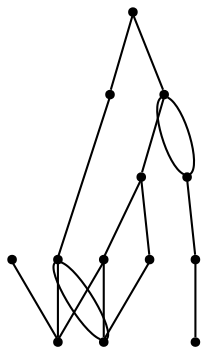 graph {
  node [shape=point,comment="{\"directed\":false,\"doi\":\"10.1007/978-3-642-36763-2_27\",\"figure\":\"3\"}"]

  v0 [pos="1584.507944849594,2283.587140346279"]
  v1 [pos="1499.5592603893133,2114.244918828562"]
  v2 [pos="1400.8172403546153,1960.13212568148"]
  v3 [pos="1399.3474586950458,1947.69474964049"]
  v4 [pos="1351.108513309908,1891.587584367613"]
  v5 [pos="1266.8289641127626,1796.7106155691367"]
  v6 [pos="963.3226461766317,1630.2511874458924"]
  v7 [pos="1588.719355074701,2307.0347713925876"]
  v8 [pos="1501.9172352858675,2136.152622497922"]
  v9 [pos="1268.924171239349,1811.9589297815764"]
  v10 [pos="1352.7658589854248,1902.493553916509"]
  v11 [pos="1211.1825762049923,1752.2023140377855"]
  v12 [pos="1084.4391191395164,1672.7185144942682"]

  v1 -- v0 [id="-2",pos="1499.5592603893133,2114.244918828562 1532.372193933742,2173.4064790397 1562.7627449331771,2236.047039492552 1584.507944849594,2283.587140346279"]
  v6 -- v5 [id="-3",pos="963.3226461766317,1630.2511874458924 1256.1556617798833,1719.0812848721994 1256.1556617798833,1719.0812848721994 1256.1556617798833,1719.0812848721994 1266.8289641127626,1796.7106155691367 1266.8289641127626,1796.7106155691367 1266.8289641127626,1796.7106155691367"]
  v12 -- v11 [id="-5",pos="1084.4391191395164,1672.7185144942682 1208.4628661616707,1716.214197884883 1208.4628661616707,1716.214197884883 1208.4628661616707,1716.214197884883 1211.1825762049923,1752.2023140377855 1211.1825762049923,1752.2023140377855 1211.1825762049923,1752.2023140377855"]
  v4 -- v10 [id="-8",pos="1351.108513309908,1891.587584367613 1352.7658589854248,1902.493553916509 1352.7658589854248,1902.493553916509 1352.7658589854248,1902.493553916509"]
  v10 -- v2 [id="-9",pos="1352.7658589854248,1902.493553916509 1400.8172403546153,1960.13212568148 1400.8172403546153,1960.13212568148 1400.8172403546153,1960.13212568148"]
  v2 -- v1 [id="-10",pos="1400.8172403546153,1960.13212568148 1496.2911737335585,2083.8659612799697 1496.2911737335585,2083.8659612799697 1496.2911737335585,2083.8659612799697 1499.5592603893133,2114.244918828562 1499.5592603893133,2114.244918828562 1499.5592603893133,2114.244918828562"]
  v3 -- v0 [id="-12",pos="1399.3474586950458,1947.69474964049 1555.296344533425,2120.8678401700813 1555.296344533425,2120.8678401700813 1555.296344533425,2120.8678401700813 1584.507944849594,2283.587140346279 1584.507944849594,2283.587140346279 1584.507944849594,2283.587140346279"]
  v9 -- v8 [id="-13",pos="1268.924171239349,1811.9589297815764 1342.3469260337392,2318.521210324994 1342.3469260337392,2318.521210324994 1342.3469260337392,2318.521210324994 1530.2490407538253,2318.241801608212 1530.2490407538253,2318.241801608212 1530.2490407538253,2318.241801608212 1501.9172352858675,2136.152622497922 1501.9172352858675,2136.152622497922 1501.9172352858675,2136.152622497922"]
  v6 -- v12 [id="-14",pos="963.3226461766317,1630.2511874458924 1084.4391191395164,1672.7185144942682 1084.4391191395164,1672.7185144942682 1084.4391191395164,1672.7185144942682"]
  v8 -- v1 [id="-15",pos="1501.9172352858675,2136.152622497922 1499.5592603893133,2114.244918828562 1499.5592603893133,2114.244918828562 1499.5592603893133,2114.244918828562"]
  v4 -- v3 [id="-16",pos="1351.108513309908,1891.587584367613 1399.3474586950458,1947.69474964049 1399.3474586950458,1947.69474964049 1399.3474586950458,1947.69474964049"]
  v7 -- v0 [id="-18",pos="1588.719355074701,2307.0347713925876 1584.507944849594,2283.587140346279 1584.507944849594,2283.587140346279 1584.507944849594,2283.587140346279"]
  v9 -- v5 [id="-19",pos="1268.924171239349,1811.9589297815764 1266.8289641127626,1796.7106155691367 1266.8289641127626,1796.7106155691367 1266.8289641127626,1796.7106155691367"]
  v1 -- v2 [id="-21",pos="1499.5592603893133,2114.244918828562 1487.784705871184,2090.250611535061 1474.924553918685,2067.1942619208858 1462.2083488682028,2045.7347472032288 1442.7060814776514,2012.8257762031974 1423.5413142836373,1983.6716131602664 1400.8172403546153,1960.13212568148"]
  v5 -- v6 [id="-23",pos="1266.8289641127626,1796.7106155691367 1230.8834667532017,1760.0618370754892 1196.274093498946,1729.5502278700287 1164.0725460562755,1707.6503270743838 1120.7704535386588,1678.1996054709957 1081.8132547283262,1664.3138697708928 1035.3673017222334,1650.182427361266 1012.0616494193777,1643.0915612928484 986.8683771707856,1635.9377418540053 963.3226461766317,1630.2511874458924"]
  v5 -- v4 [id="-24",pos="1266.8289641127626,1796.7106155691367 1279.5286111389323,1809.006232638787 1292.1816572425157,1822.2489769236367 1304.986693573573,1836.0796471426638 1320.6776801697324,1853.0286991162693 1336.5977029060664,1870.8609632890648 1351.108513309908,1891.587584367613"]
  v3 -- v2 [id="-25",pos="1399.3474586950458,1947.69474964049 1400.4135796840453,1951.3837146096892 1402.5537193342623,1954.34360553787 1400.8172403546153,1960.13212568148"]
}